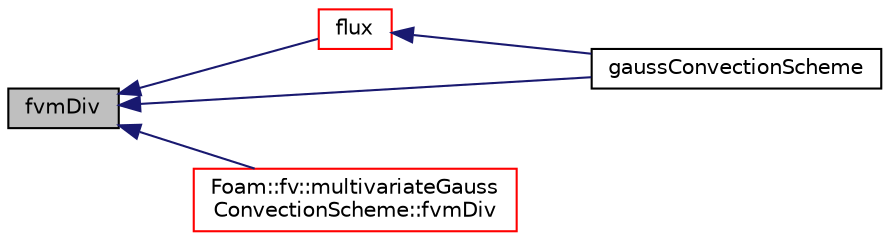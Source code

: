 digraph "fvmDiv"
{
  bgcolor="transparent";
  edge [fontname="Helvetica",fontsize="10",labelfontname="Helvetica",labelfontsize="10"];
  node [fontname="Helvetica",fontsize="10",shape=record];
  rankdir="LR";
  Node1 [label="fvmDiv",height=0.2,width=0.4,color="black", fillcolor="grey75", style="filled", fontcolor="black"];
  Node1 -> Node2 [dir="back",color="midnightblue",fontsize="10",style="solid",fontname="Helvetica"];
  Node2 [label="flux",height=0.2,width=0.4,color="red",URL="$a00920.html#aa7c4ce4a2accb693290511e81b0427ac"];
  Node2 -> Node3 [dir="back",color="midnightblue",fontsize="10",style="solid",fontname="Helvetica"];
  Node3 [label="gaussConvectionScheme",height=0.2,width=0.4,color="black",URL="$a00920.html#aa9b19c02f50dec0beb32417f7df60761",tooltip="Construct from flux and Istream. "];
  Node1 -> Node4 [dir="back",color="midnightblue",fontsize="10",style="solid",fontname="Helvetica"];
  Node4 [label="Foam::fv::multivariateGauss\lConvectionScheme::fvmDiv",height=0.2,width=0.4,color="red",URL="$a01601.html#ae806c1ba4e4764f7f5b7f5beb710b6f8"];
  Node1 -> Node3 [dir="back",color="midnightblue",fontsize="10",style="solid",fontname="Helvetica"];
}
